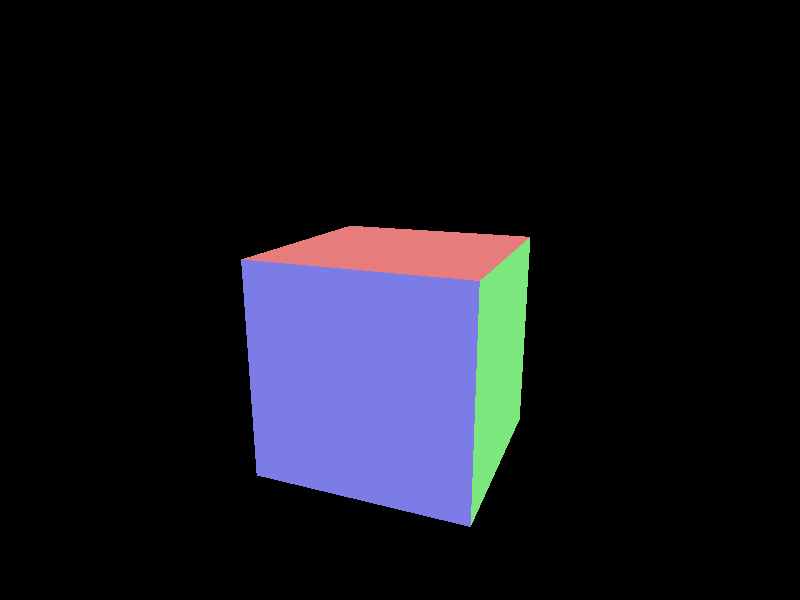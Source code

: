 #include "colors.inc"
#include "textures.inc"
#include "finish.inc"

camera {
  location <20, 20, -50>
  look_at <0, 5, 0>
}
light_source { <50, 50, -50> color rgb<1, 1, 1> }
#declare Red = texture {
  pigment { color rgb<0.8, 0.2, 0.2> }
  finish { ambient 0.2 diffuse 0.5 }
}
#declare Green = texture {
  pigment { color rgb<0.2, 0.8, 0.2> }
  finish { ambient 0.2 diffuse 0.5 }
}
#declare Blue = texture {
  pigment { color rgb<0.2, 0.2, 0.8> }
  finish { ambient 0.2 diffuse 0.5 }
}


mesh {
   /* top side */
   triangle {
     <-10, 10, -10>, <10, 10, -10>, <10, 10, 10>
     texture { Red }
   }
   triangle {
     <-10, 10, -10>, <-10, 10, 10>, <10, 10, 10>
     texture { Red }
   }
   /* bottom side */
   triangle { <-10, -10, -10>, <10, -10, -10>, <10, -10, 10> }
   triangle { <-10, -10, -10>, <-10, -10, 10>, <10, -10, 10> }
   /* left side */
   triangle { <-10, -10, -10>, <-10, -10, 10>, <-10, 10, 10> }
   triangle { <-10, -10, -10>, <-10, 10, -10>, <-10, 10, 10> }
   /* right side */
   triangle {
     <10, -10, -10>, <10, -10, 10>, <10, 10, 10>
     texture { Green }
   }
   triangle {
     <10, -10, -10>, <10, 10, -10>, <10, 10, 10>
     texture { Green }
   }
   /* front side */
   triangle {
     <-10, -10, -10>, <10, -10, -10>, <-10, 10, -10>
     texture { Blue }
   }
   triangle {
     <-10, 10, -10>, <10, 10, -10>, <10, -10, -10>
     texture { Blue }
   }
   /* back side */
   triangle { <-10, -10, 10>, <10, -10, 10>, <-10, 10, 10> }
   triangle { <-10, 10, 10>, <10, 10, 10>, <10, -10, 10> }
   texture {
     pigment { color rgb<0.9, 0.9, 0.9> }
     finish { ambient 0.2 diffuse 0.7 }
   }
 }
